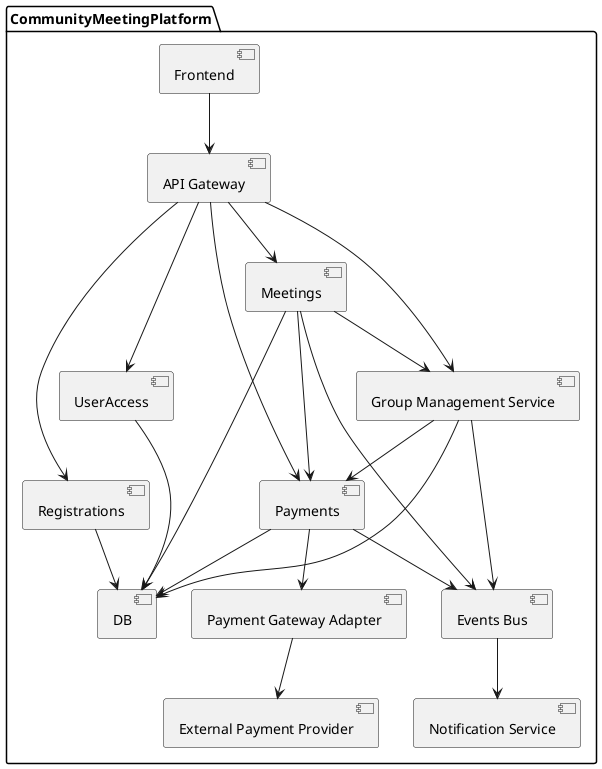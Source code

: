 @startuml
package CommunityMeetingPlatform {

[Frontend] as WebClient
[API Gateway] as APIGW
[UserAccess] as UserAccess
[Registrations] as Registrations
[Group Management Service] as GroupSvc
[Meetings] as MeetingSvc
[Payments] as PaySvc
[Payment Gateway Adapter] as PayAdapter
[External Payment Provider] as ExtPay
[Notification Service] as NotiSvc
[Events Bus] as EventBus
[DB] as DB

WebClient --> APIGW

APIGW --> UserAccess
APIGW --> Registrations
APIGW --> GroupSvc
APIGW --> MeetingSvc
APIGW --> PaySvc

GroupSvc --> PaySvc
MeetingSvc --> GroupSvc
MeetingSvc --> PaySvc

UserAccess --> DB
Registrations --> DB
GroupSvc --> DB
MeetingSvc --> DB
PaySvc --> DB

PaySvc --> PayAdapter
PayAdapter --> ExtPay

PaySvc --> EventBus
GroupSvc --> EventBus
MeetingSvc --> EventBus
EventBus --> NotiSvc
}
@enduml